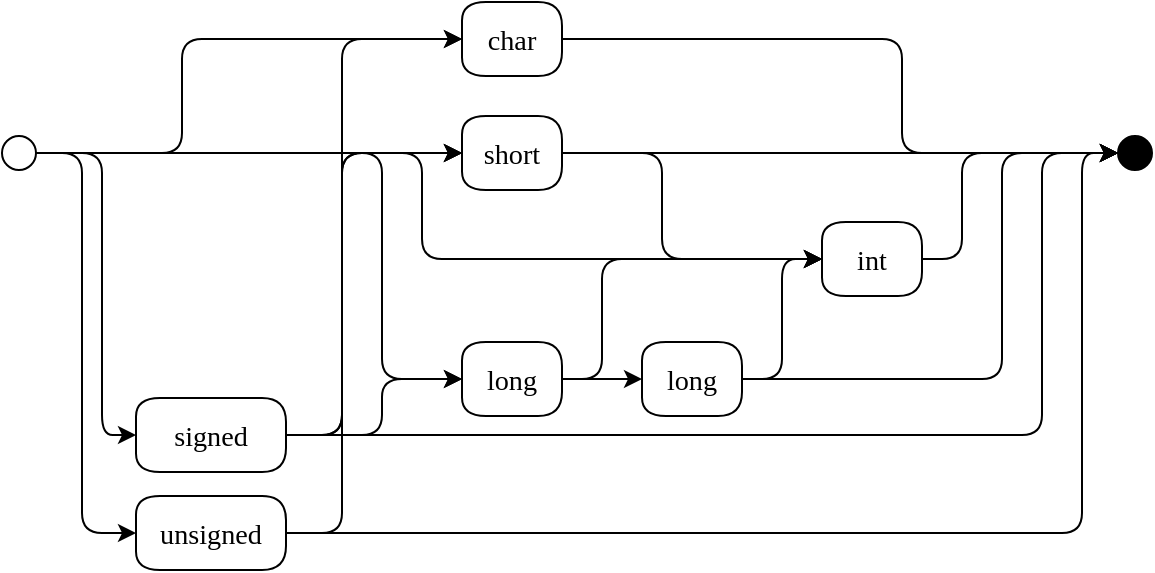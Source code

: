 <mxfile version="22.0.3" type="device">
  <diagram name="Page 1" id="Page-1">
    <mxGraphModel dx="968" dy="639" grid="1" gridSize="10" guides="1" tooltips="1" connect="1" arrows="1" fold="1" page="1" pageScale="1" pageWidth="800" pageHeight="290" math="0" shadow="0">
      <root>
        <mxCell id="0" />
        <mxCell id="1" parent="0" />
        <mxCell id="XFhqyImyE6ov4NdBmQm_-35" style="edgeStyle=orthogonalEdgeStyle;rounded=1;orthogonalLoop=1;jettySize=auto;html=1;exitX=1;exitY=0.5;exitDx=0;exitDy=0;exitPerimeter=0;entryX=0;entryY=0.5;entryDx=0;entryDy=0;entryPerimeter=0;curved=0;" parent="1" source="2" target="9" edge="1">
          <mxGeometry relative="1" as="geometry">
            <mxPoint x="323" y="139.0" as="targetPoint" />
            <Array as="points">
              <mxPoint x="303" y="79" />
              <mxPoint x="303" y="191" />
            </Array>
          </mxGeometry>
        </mxCell>
        <UserObject label="" tags="Background" id="2">
          <mxCell style="vsdxID=10;fillColor=#ffffff;gradientColor=none;shape=stencil(rVFBDsIwDHtNj5VCK14wxj8ilm0VZZ3SAuX3tAoIBhwQ4mbHjhMlyjZxxJmUgZg47OnsujQqu1HGuGkkdqkgZVtlmz4wDRyOUyd8xuqs6BBONSFLH9QOAxdha6FbcSLvisR5oQEvvfegFXyMgqwxu6g5JEwuTIupHnkgXcbo3uNwyxEpnonmt/Ivi/1nLfhirQIeZ+6d9/KlZ/31LaUkL7XtFQ==);strokeColor=#000000;points=[[0.5,0,0],[0.5,0.5,0],[0.5,0.5,0],[0.5,0.5,0],[1,0.5,0],[0.15,0.85,0],[0.85,0.85,0],[0.85,0.15,0],[0.15,0.15,0]];labelBackgroundColor=none;rounded=0;html=1;whiteSpace=wrap;" parent="1" vertex="1">
            <mxGeometry x="113" y="70" width="17" height="17" as="geometry" />
          </mxCell>
        </UserObject>
        <UserObject label="" tags="Background" id="3">
          <mxCell style="vsdxID=26;fillColor=#000000;gradientColor=none;shape=stencil(rVFBDsIwDHtNj5VCK14wxj8ilm0VZZ3SAuX3tAoIBhwQ4mbHjhMlyjZxxJmUgZg47OnsujQqu1HGuGkkdqkgZVtlmz4wDRyOUyd8xuqs6BBONSFLH9QOAxdha6FbcSLvisR5oQEvvfegFXyMgqwxu6g5JEwuTIupHnkgXcbo3uNwyxEpnonmt/Ivi/1nLfhirQIeZ+6d9/KlZ/31LaUkL7XtFQ==);strokeColor=#000000;points=[[0,0.5,0,0,0]];labelBackgroundColor=none;rounded=0;html=1;whiteSpace=wrap;" parent="1" vertex="1">
            <mxGeometry x="671" y="70" width="17" height="17" as="geometry" />
          </mxCell>
        </UserObject>
        <mxCell id="XFhqyImyE6ov4NdBmQm_-33" style="edgeStyle=orthogonalEdgeStyle;rounded=1;orthogonalLoop=1;jettySize=auto;html=1;exitX=1;exitY=0.5;exitDx=0;exitDy=0;exitPerimeter=0;entryX=0;entryY=0.5;entryDx=0;entryDy=0;entryPerimeter=0;curved=0;" parent="1" source="4" target="6" edge="1">
          <mxGeometry relative="1" as="geometry">
            <mxPoint x="293" y="119.0" as="targetPoint" />
            <Array as="points">
              <mxPoint x="283" y="219" />
              <mxPoint x="283" y="79" />
            </Array>
          </mxGeometry>
        </mxCell>
        <UserObject label="&lt;div style=&quot;font-size: 1px&quot;&gt;&lt;font style=&quot;font-size:14.11px;font-family:Calibri;color:#000000;direction:ltr;letter-spacing:0px;line-height:120%;opacity:1&quot;&gt;signed&lt;br/&gt;&lt;/font&gt;&lt;/div&gt;" tags="Background" id="4">
          <mxCell style="verticalAlign=middle;align=center;overflow=width;vsdxID=28;shape=stencil(nZE9DsIwDIVP4xWliRiYS7kAJ4iIIRYhqdxQfk5PWhepdGBoJvu9z7b0AqbuvG0RtOoypys+yGUPZg9aU/TIlEsFpgFTnxPjhdM9OulbW0itRgWdzFQDrZXl05HeOGnVZvfztgLJllvqh+tPYZVYr2lSSX8QNFCcoV9zFfwHXQkuzpdizEeSoxAk3rm/zLNI8hem+QA=);points=[[0,0.5,0,0,0],[0.5,0,0,0,0],[0.5,0.5,0,0,0],[1,0.5,0,0,0]];labelBackgroundColor=none;rounded=1;html=1;whiteSpace=wrap;" parent="1" vertex="1">
            <mxGeometry x="180" y="201" width="75" height="37" as="geometry" />
          </mxCell>
        </UserObject>
        <UserObject label="&lt;div style=&quot;font-size: 1px&quot;&gt;&lt;font style=&quot;font-size:14.11px;font-family:Calibri;color:#000000;direction:ltr;letter-spacing:0px;line-height:120%;opacity:1&quot;&gt;unsigned&lt;br/&gt;&lt;/font&gt;&lt;/div&gt;" tags="Background" id="5">
          <mxCell style="verticalAlign=middle;align=center;overflow=width;vsdxID=29;shape=stencil(nZE9DsIwDIVP4xWliRiYS7kAJ4iIIRYhqdxQfk5PWhepdGBoJvu9z7b0AqbuvG0RtOoypys+yGUPZg9aU/TIlEsFpgFTnxPjhdM9OulbW0itRgWdzFQDrZXl05HeOGnVZvfztgLJllvqh+tPYZVYr2lSSX8QNFCcoV9zFfwHXQkuzpdizEeSoxAk3rm/zLNI8hem+QA=);points=[[0,0.5,0,0,0],[0.5,0,0,0,0],[0.5,0.5,0,0,0],[1,0.5,0,0,0]];labelBackgroundColor=none;rounded=1;html=1;whiteSpace=wrap;" parent="1" vertex="1">
            <mxGeometry x="180" y="250" width="75" height="37" as="geometry" />
          </mxCell>
        </UserObject>
        <UserObject label="&lt;div style=&quot;font-size: 1px&quot;&gt;&lt;font style=&quot;font-size:14.11px;font-family:Calibri;color:#000000;direction:ltr;letter-spacing:0px;line-height:120%;opacity:1&quot;&gt;short&lt;br/&gt;&lt;/font&gt;&lt;/div&gt;" tags="Background" id="6">
          <mxCell style="verticalAlign=middle;align=center;overflow=width;vsdxID=30;shape=stencil(nZE9DsIwDIVP4xWliRiYS7kAJ4iIIRYhqdxQfk5PWhepdGBoJvu9z7b0AqbuvG0RtOoypys+yGUPZg9aU/TIlEsFpgFTnxPjhdM9OulbW0itRgWdzFQDrZXl05HeOGnVZvfztgLJllvqh+tPYZVYr2lSSX8QNFCcoV9zFfwHXQkuzpdizEeSoxAk3rm/zLNI8hem+QA=);points=[[0,0.5,0,0,0],[0.5,0,0,0,0],[0.5,0.5,0,0,0],[1,0.5,0,0,0]];labelBackgroundColor=none;rounded=1;html=1;whiteSpace=wrap;" parent="1" vertex="1">
            <mxGeometry x="343" y="60" width="50" height="37" as="geometry" />
          </mxCell>
        </UserObject>
        <UserObject label="&lt;div style=&quot;font-size: 1px&quot;&gt;&lt;font style=&quot;font-size:14.11px;font-family:Calibri;color:#000000;direction:ltr;letter-spacing:0px;line-height:120%;opacity:1&quot;&gt;int&lt;br/&gt;&lt;/font&gt;&lt;/div&gt;" tags="Background" id="7">
          <mxCell style="verticalAlign=middle;align=center;overflow=width;vsdxID=31;shape=stencil(nZE9DsIwDIVP4xWliRiYS7kAJ4iIIRYhqdxQfk5PWhepdGBoJvu9z7b0AqbuvG0RtOoypys+yGUPZg9aU/TIlEsFpgFTnxPjhdM9OulbW0itRgWdzFQDrZXl05HeOGnVZvfztgLJllvqh+tPYZVYr2lSSX8QNFCcoV9zFfwHXQkuzpdizEeSoxAk3rm/zLNI8hem+QA=);points=[[0,0.5,0,0,0],[0.5,0,0,0,0],[0.5,0.5,0,0,0],[1,0.5,0,0,0]];labelBackgroundColor=none;rounded=1;html=1;whiteSpace=wrap;" parent="1" vertex="1">
            <mxGeometry x="523" y="113" width="50" height="37" as="geometry" />
          </mxCell>
        </UserObject>
        <UserObject label="&lt;div style=&quot;font-size: 1px&quot;&gt;&lt;font style=&quot;font-size:14.11px;font-family:Calibri;color:#000000;direction:ltr;letter-spacing:0px;line-height:120%;opacity:1&quot;&gt;long&lt;br/&gt;&lt;/font&gt;&lt;/div&gt;" tags="Background" id="8">
          <mxCell style="verticalAlign=middle;align=center;overflow=width;vsdxID=32;shape=stencil(nZE9DsIwDIVP4xWliRiYS7kAJ4iIIRYhqdxQfk5PWhepdGBoJvu9z7b0AqbuvG0RtOoypys+yGUPZg9aU/TIlEsFpgFTnxPjhdM9OulbW0itRgWdzFQDrZXl05HeOGnVZvfztgLJllvqh+tPYZVYr2lSSX8QNFCcoV9zFfwHXQkuzpdizEeSoxAk3rm/zLNI8hem+QA=);points=[[0,0.5,0,0,0],[0.5,0,0,0,0],[0.5,0.5,0,0,0],[1,0.5,0,0,0]];labelBackgroundColor=none;rounded=1;html=1;whiteSpace=wrap;" parent="1" vertex="1">
            <mxGeometry x="433" y="173" width="50" height="37" as="geometry" />
          </mxCell>
        </UserObject>
        <UserObject label="&lt;div style=&quot;font-size: 1px&quot;&gt;&lt;font style=&quot;font-size:14.11px;font-family:Calibri;color:#000000;direction:ltr;letter-spacing:0px;line-height:120%;opacity:1&quot;&gt;long&lt;br/&gt;&lt;/font&gt;&lt;/div&gt;" tags="Background" id="9">
          <mxCell style="verticalAlign=middle;align=center;overflow=width;vsdxID=33;shape=stencil(nZE9DsIwDIVP4xWliRiYS7kAJ4iIIRYhqdxQfk5PWhepdGBoJvu9z7b0AqbuvG0RtOoypys+yGUPZg9aU/TIlEsFpgFTnxPjhdM9OulbW0itRgWdzFQDrZXl05HeOGnVZvfztgLJllvqh+tPYZVYr2lSSX8QNFCcoV9zFfwHXQkuzpdizEeSoxAk3rm/zLNI8hem+QA=);points=[[0,0.5,0,0,0],[0.5,0,0,0,0],[0.5,0.5,0,0,0],[1,0.5,0,0,0]];labelBackgroundColor=none;rounded=1;html=1;whiteSpace=wrap;" parent="1" vertex="1">
            <mxGeometry x="343" y="173" width="50" height="37" as="geometry" />
          </mxCell>
        </UserObject>
        <mxCell id="XFhqyImyE6ov4NdBmQm_-27" style="edgeStyle=orthogonalEdgeStyle;rounded=1;orthogonalLoop=1;jettySize=auto;html=1;exitX=1;exitY=0.5;exitDx=0;exitDy=0;exitPerimeter=0;entryX=0;entryY=0.5;entryDx=0;entryDy=0;entryPerimeter=0;curved=0;" parent="1" source="4" target="3" edge="1">
          <mxGeometry relative="1" as="geometry">
            <Array as="points">
              <mxPoint x="633" y="219" />
              <mxPoint x="633" y="79" />
            </Array>
          </mxGeometry>
        </mxCell>
        <mxCell id="XFhqyImyE6ov4NdBmQm_-29" style="edgeStyle=orthogonalEdgeStyle;rounded=0;orthogonalLoop=1;jettySize=auto;html=1;exitX=1;exitY=0.5;exitDx=0;exitDy=0;exitPerimeter=0;entryX=0;entryY=0.5;entryDx=0;entryDy=0;entryPerimeter=0;" parent="1" source="6" target="3" edge="1">
          <mxGeometry relative="1" as="geometry" />
        </mxCell>
        <mxCell id="XFhqyImyE6ov4NdBmQm_-30" style="edgeStyle=orthogonalEdgeStyle;rounded=1;orthogonalLoop=1;jettySize=auto;html=1;exitX=1;exitY=0.5;exitDx=0;exitDy=0;exitPerimeter=0;entryX=0;entryY=0.5;entryDx=0;entryDy=0;entryPerimeter=0;curved=0;" parent="1" source="7" target="3" edge="1">
          <mxGeometry relative="1" as="geometry">
            <Array as="points">
              <mxPoint x="593" y="131" />
              <mxPoint x="593" y="79" />
            </Array>
          </mxGeometry>
        </mxCell>
        <mxCell id="XFhqyImyE6ov4NdBmQm_-31" style="edgeStyle=orthogonalEdgeStyle;rounded=1;orthogonalLoop=1;jettySize=auto;html=1;exitX=1;exitY=0.5;exitDx=0;exitDy=0;exitPerimeter=0;entryX=0;entryY=0.5;entryDx=0;entryDy=0;entryPerimeter=0;curved=0;" parent="1" source="8" target="3" edge="1">
          <mxGeometry relative="1" as="geometry">
            <Array as="points">
              <mxPoint x="613" y="191" />
              <mxPoint x="613" y="79" />
            </Array>
          </mxGeometry>
        </mxCell>
        <mxCell id="XFhqyImyE6ov4NdBmQm_-32" style="edgeStyle=orthogonalEdgeStyle;rounded=1;orthogonalLoop=1;jettySize=auto;html=1;exitX=1;exitY=0.5;exitDx=0;exitDy=0;exitPerimeter=0;entryX=0;entryY=0.5;entryDx=0;entryDy=0;entryPerimeter=0;curved=0;" parent="1" source="5" target="3" edge="1">
          <mxGeometry relative="1" as="geometry">
            <Array as="points">
              <mxPoint x="653" y="269" />
              <mxPoint x="653" y="79" />
            </Array>
          </mxGeometry>
        </mxCell>
        <mxCell id="XFhqyImyE6ov4NdBmQm_-34" style="edgeStyle=orthogonalEdgeStyle;rounded=1;orthogonalLoop=1;jettySize=auto;html=1;exitX=1;exitY=0.5;exitDx=0;exitDy=0;exitPerimeter=0;entryX=0;entryY=0.5;entryDx=0;entryDy=0;entryPerimeter=0;curved=0;" parent="1" source="5" target="6" edge="1">
          <mxGeometry relative="1" as="geometry">
            <Array as="points">
              <mxPoint x="283" y="269" />
              <mxPoint x="283" y="79" />
            </Array>
          </mxGeometry>
        </mxCell>
        <mxCell id="XFhqyImyE6ov4NdBmQm_-36" style="edgeStyle=orthogonalEdgeStyle;rounded=1;orthogonalLoop=1;jettySize=auto;html=1;exitX=1;exitY=0.5;exitDx=0;exitDy=0;exitPerimeter=0;entryX=0;entryY=0.5;entryDx=0;entryDy=0;entryPerimeter=0;curved=0;" parent="1" source="2" target="4" edge="1">
          <mxGeometry relative="1" as="geometry">
            <Array as="points">
              <mxPoint x="163" y="79" />
              <mxPoint x="163" y="219" />
            </Array>
          </mxGeometry>
        </mxCell>
        <mxCell id="XFhqyImyE6ov4NdBmQm_-37" style="edgeStyle=orthogonalEdgeStyle;rounded=1;orthogonalLoop=1;jettySize=auto;html=1;exitX=1;exitY=0.5;exitDx=0;exitDy=0;exitPerimeter=0;entryX=0;entryY=0.5;entryDx=0;entryDy=0;entryPerimeter=0;curved=0;" parent="1" source="2" target="5" edge="1">
          <mxGeometry relative="1" as="geometry">
            <Array as="points">
              <mxPoint x="153" y="79" />
              <mxPoint x="153" y="269" />
            </Array>
          </mxGeometry>
        </mxCell>
        <mxCell id="XFhqyImyE6ov4NdBmQm_-39" style="edgeStyle=orthogonalEdgeStyle;rounded=1;orthogonalLoop=1;jettySize=auto;html=1;exitX=1;exitY=0.5;exitDx=0;exitDy=0;exitPerimeter=0;entryX=0;entryY=0.5;entryDx=0;entryDy=0;entryPerimeter=0;curved=0;" parent="1" source="9" target="8" edge="1">
          <mxGeometry relative="1" as="geometry" />
        </mxCell>
        <mxCell id="XFhqyImyE6ov4NdBmQm_-40" style="edgeStyle=orthogonalEdgeStyle;rounded=0;orthogonalLoop=1;jettySize=auto;html=1;exitX=1;exitY=0.5;exitDx=0;exitDy=0;exitPerimeter=0;entryX=0;entryY=0.5;entryDx=0;entryDy=0;entryPerimeter=0;" parent="1" source="2" target="6" edge="1">
          <mxGeometry relative="1" as="geometry" />
        </mxCell>
        <mxCell id="XFhqyImyE6ov4NdBmQm_-41" style="edgeStyle=orthogonalEdgeStyle;rounded=1;orthogonalLoop=1;jettySize=auto;html=1;exitX=1;exitY=0.5;exitDx=0;exitDy=0;exitPerimeter=0;entryX=0;entryY=0.5;entryDx=0;entryDy=0;entryPerimeter=0;curved=0;" parent="1" source="4" target="9" edge="1">
          <mxGeometry relative="1" as="geometry">
            <Array as="points">
              <mxPoint x="303" y="219" />
              <mxPoint x="303" y="191" />
            </Array>
          </mxGeometry>
        </mxCell>
        <mxCell id="GucrwYRl49_vBSKm47CU-12" style="edgeStyle=orthogonalEdgeStyle;rounded=1;orthogonalLoop=1;jettySize=auto;html=1;exitX=1;exitY=0.5;exitDx=0;exitDy=0;exitPerimeter=0;entryX=0;entryY=0.5;entryDx=0;entryDy=0;entryPerimeter=0;" edge="1" parent="1" source="2" target="7">
          <mxGeometry relative="1" as="geometry">
            <Array as="points">
              <mxPoint x="323" y="79" />
              <mxPoint x="323" y="131" />
            </Array>
          </mxGeometry>
        </mxCell>
        <mxCell id="GucrwYRl49_vBSKm47CU-13" style="edgeStyle=orthogonalEdgeStyle;rounded=1;orthogonalLoop=1;jettySize=auto;html=1;exitX=1;exitY=0.5;exitDx=0;exitDy=0;exitPerimeter=0;entryX=0;entryY=0.5;entryDx=0;entryDy=0;entryPerimeter=0;" edge="1" parent="1" source="6" target="7">
          <mxGeometry relative="1" as="geometry">
            <Array as="points">
              <mxPoint x="443" y="79" />
              <mxPoint x="443" y="131" />
            </Array>
          </mxGeometry>
        </mxCell>
        <mxCell id="GucrwYRl49_vBSKm47CU-14" style="edgeStyle=orthogonalEdgeStyle;rounded=1;orthogonalLoop=1;jettySize=auto;html=1;exitX=1;exitY=0.5;exitDx=0;exitDy=0;exitPerimeter=0;entryX=0;entryY=0.5;entryDx=0;entryDy=0;entryPerimeter=0;" edge="1" parent="1" source="9" target="7">
          <mxGeometry relative="1" as="geometry">
            <Array as="points">
              <mxPoint x="413" y="191" />
              <mxPoint x="413" y="131" />
            </Array>
          </mxGeometry>
        </mxCell>
        <mxCell id="GucrwYRl49_vBSKm47CU-15" style="edgeStyle=orthogonalEdgeStyle;rounded=1;orthogonalLoop=1;jettySize=auto;html=1;exitX=1;exitY=0.5;exitDx=0;exitDy=0;exitPerimeter=0;entryX=0;entryY=0.5;entryDx=0;entryDy=0;entryPerimeter=0;" edge="1" parent="1" source="8" target="7">
          <mxGeometry relative="1" as="geometry" />
        </mxCell>
        <UserObject label="&lt;div style=&quot;font-size: 1px&quot;&gt;&lt;font style=&quot;font-size:14.11px;font-family:Calibri;color:#000000;direction:ltr;letter-spacing:0px;line-height:120%;opacity:1&quot;&gt;char&lt;br&gt;&lt;/font&gt;&lt;/div&gt;" tags="Background" id="GucrwYRl49_vBSKm47CU-16">
          <mxCell style="verticalAlign=middle;align=center;overflow=width;vsdxID=33;shape=stencil(nZE9DsIwDIVP4xWliRiYS7kAJ4iIIRYhqdxQfk5PWhepdGBoJvu9z7b0AqbuvG0RtOoypys+yGUPZg9aU/TIlEsFpgFTnxPjhdM9OulbW0itRgWdzFQDrZXl05HeOGnVZvfztgLJllvqh+tPYZVYr2lSSX8QNFCcoV9zFfwHXQkuzpdizEeSoxAk3rm/zLNI8hem+QA=);points=[[0,0.5,0,0,0],[0.5,0,0,0,0],[0.5,0.5,0,0,0],[1,0.5,0,0,0]];labelBackgroundColor=none;rounded=1;html=1;whiteSpace=wrap;" vertex="1" parent="1">
            <mxGeometry x="343" y="3" width="50" height="37" as="geometry" />
          </mxCell>
        </UserObject>
        <mxCell id="GucrwYRl49_vBSKm47CU-17" style="edgeStyle=orthogonalEdgeStyle;rounded=1;orthogonalLoop=1;jettySize=auto;html=1;exitX=1;exitY=0.5;exitDx=0;exitDy=0;exitPerimeter=0;entryX=0;entryY=0.5;entryDx=0;entryDy=0;entryPerimeter=0;" edge="1" parent="1" source="4" target="GucrwYRl49_vBSKm47CU-16">
          <mxGeometry relative="1" as="geometry">
            <Array as="points">
              <mxPoint x="283" y="219" />
              <mxPoint x="283" y="21" />
            </Array>
          </mxGeometry>
        </mxCell>
        <mxCell id="GucrwYRl49_vBSKm47CU-18" style="edgeStyle=orthogonalEdgeStyle;rounded=1;orthogonalLoop=1;jettySize=auto;html=1;exitX=1;exitY=0.5;exitDx=0;exitDy=0;exitPerimeter=0;entryX=0;entryY=0.5;entryDx=0;entryDy=0;entryPerimeter=0;" edge="1" parent="1" source="2" target="GucrwYRl49_vBSKm47CU-16">
          <mxGeometry relative="1" as="geometry">
            <Array as="points">
              <mxPoint x="203" y="79" />
              <mxPoint x="203" y="21" />
            </Array>
          </mxGeometry>
        </mxCell>
        <mxCell id="GucrwYRl49_vBSKm47CU-19" style="edgeStyle=orthogonalEdgeStyle;rounded=1;orthogonalLoop=1;jettySize=auto;html=1;exitX=1;exitY=0.5;exitDx=0;exitDy=0;exitPerimeter=0;entryX=0;entryY=0.5;entryDx=0;entryDy=0;entryPerimeter=0;" edge="1" parent="1" source="GucrwYRl49_vBSKm47CU-16" target="3">
          <mxGeometry relative="1" as="geometry">
            <Array as="points">
              <mxPoint x="563" y="21" />
              <mxPoint x="563" y="79" />
            </Array>
          </mxGeometry>
        </mxCell>
      </root>
    </mxGraphModel>
  </diagram>
</mxfile>
